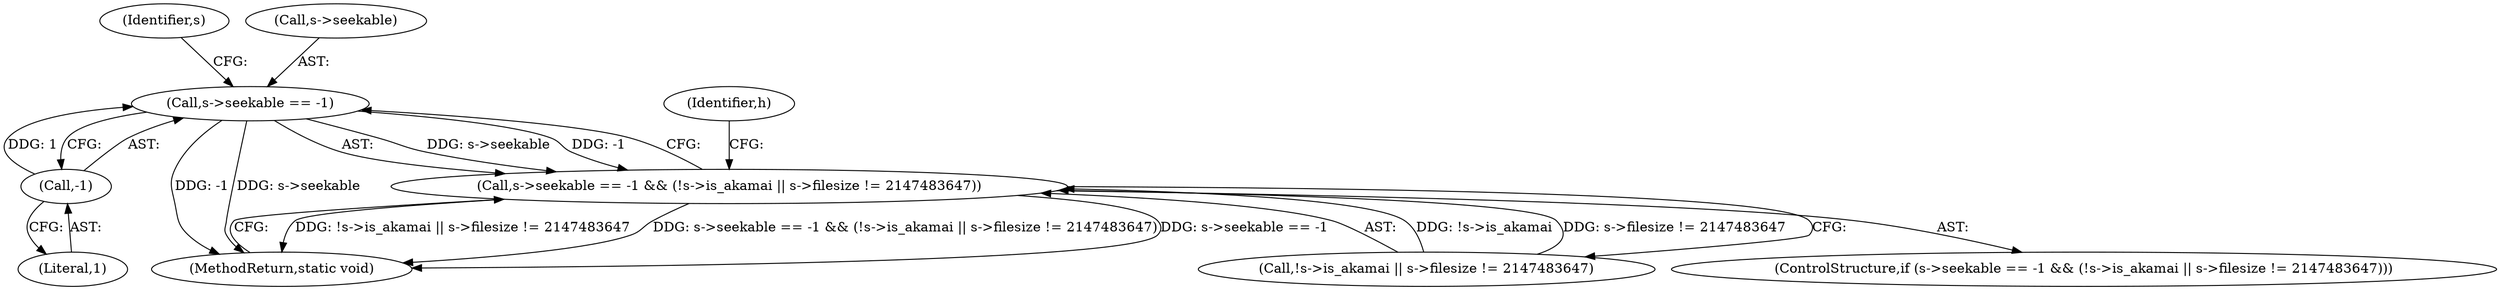 digraph "0_FFmpeg_2a05c8f813de6f2278827734bf8102291e7484aa_6@pointer" {
"1000153" [label="(Call,s->seekable == -1)"];
"1000157" [label="(Call,-1)"];
"1000152" [label="(Call,s->seekable == -1 && (!s->is_akamai || s->filesize != 2147483647))"];
"1000152" [label="(Call,s->seekable == -1 && (!s->is_akamai || s->filesize != 2147483647))"];
"1000159" [label="(Call,!s->is_akamai || s->filesize != 2147483647)"];
"1000162" [label="(Identifier,s)"];
"1000174" [label="(MethodReturn,static void)"];
"1000154" [label="(Call,s->seekable)"];
"1000158" [label="(Literal,1)"];
"1000157" [label="(Call,-1)"];
"1000153" [label="(Call,s->seekable == -1)"];
"1000171" [label="(Identifier,h)"];
"1000151" [label="(ControlStructure,if (s->seekable == -1 && (!s->is_akamai || s->filesize != 2147483647)))"];
"1000153" -> "1000152"  [label="AST: "];
"1000153" -> "1000157"  [label="CFG: "];
"1000154" -> "1000153"  [label="AST: "];
"1000157" -> "1000153"  [label="AST: "];
"1000162" -> "1000153"  [label="CFG: "];
"1000152" -> "1000153"  [label="CFG: "];
"1000153" -> "1000174"  [label="DDG: -1"];
"1000153" -> "1000174"  [label="DDG: s->seekable"];
"1000153" -> "1000152"  [label="DDG: s->seekable"];
"1000153" -> "1000152"  [label="DDG: -1"];
"1000157" -> "1000153"  [label="DDG: 1"];
"1000157" -> "1000158"  [label="CFG: "];
"1000158" -> "1000157"  [label="AST: "];
"1000152" -> "1000151"  [label="AST: "];
"1000152" -> "1000159"  [label="CFG: "];
"1000159" -> "1000152"  [label="AST: "];
"1000171" -> "1000152"  [label="CFG: "];
"1000174" -> "1000152"  [label="CFG: "];
"1000152" -> "1000174"  [label="DDG: !s->is_akamai || s->filesize != 2147483647"];
"1000152" -> "1000174"  [label="DDG: s->seekable == -1 && (!s->is_akamai || s->filesize != 2147483647)"];
"1000152" -> "1000174"  [label="DDG: s->seekable == -1"];
"1000159" -> "1000152"  [label="DDG: !s->is_akamai"];
"1000159" -> "1000152"  [label="DDG: s->filesize != 2147483647"];
}

